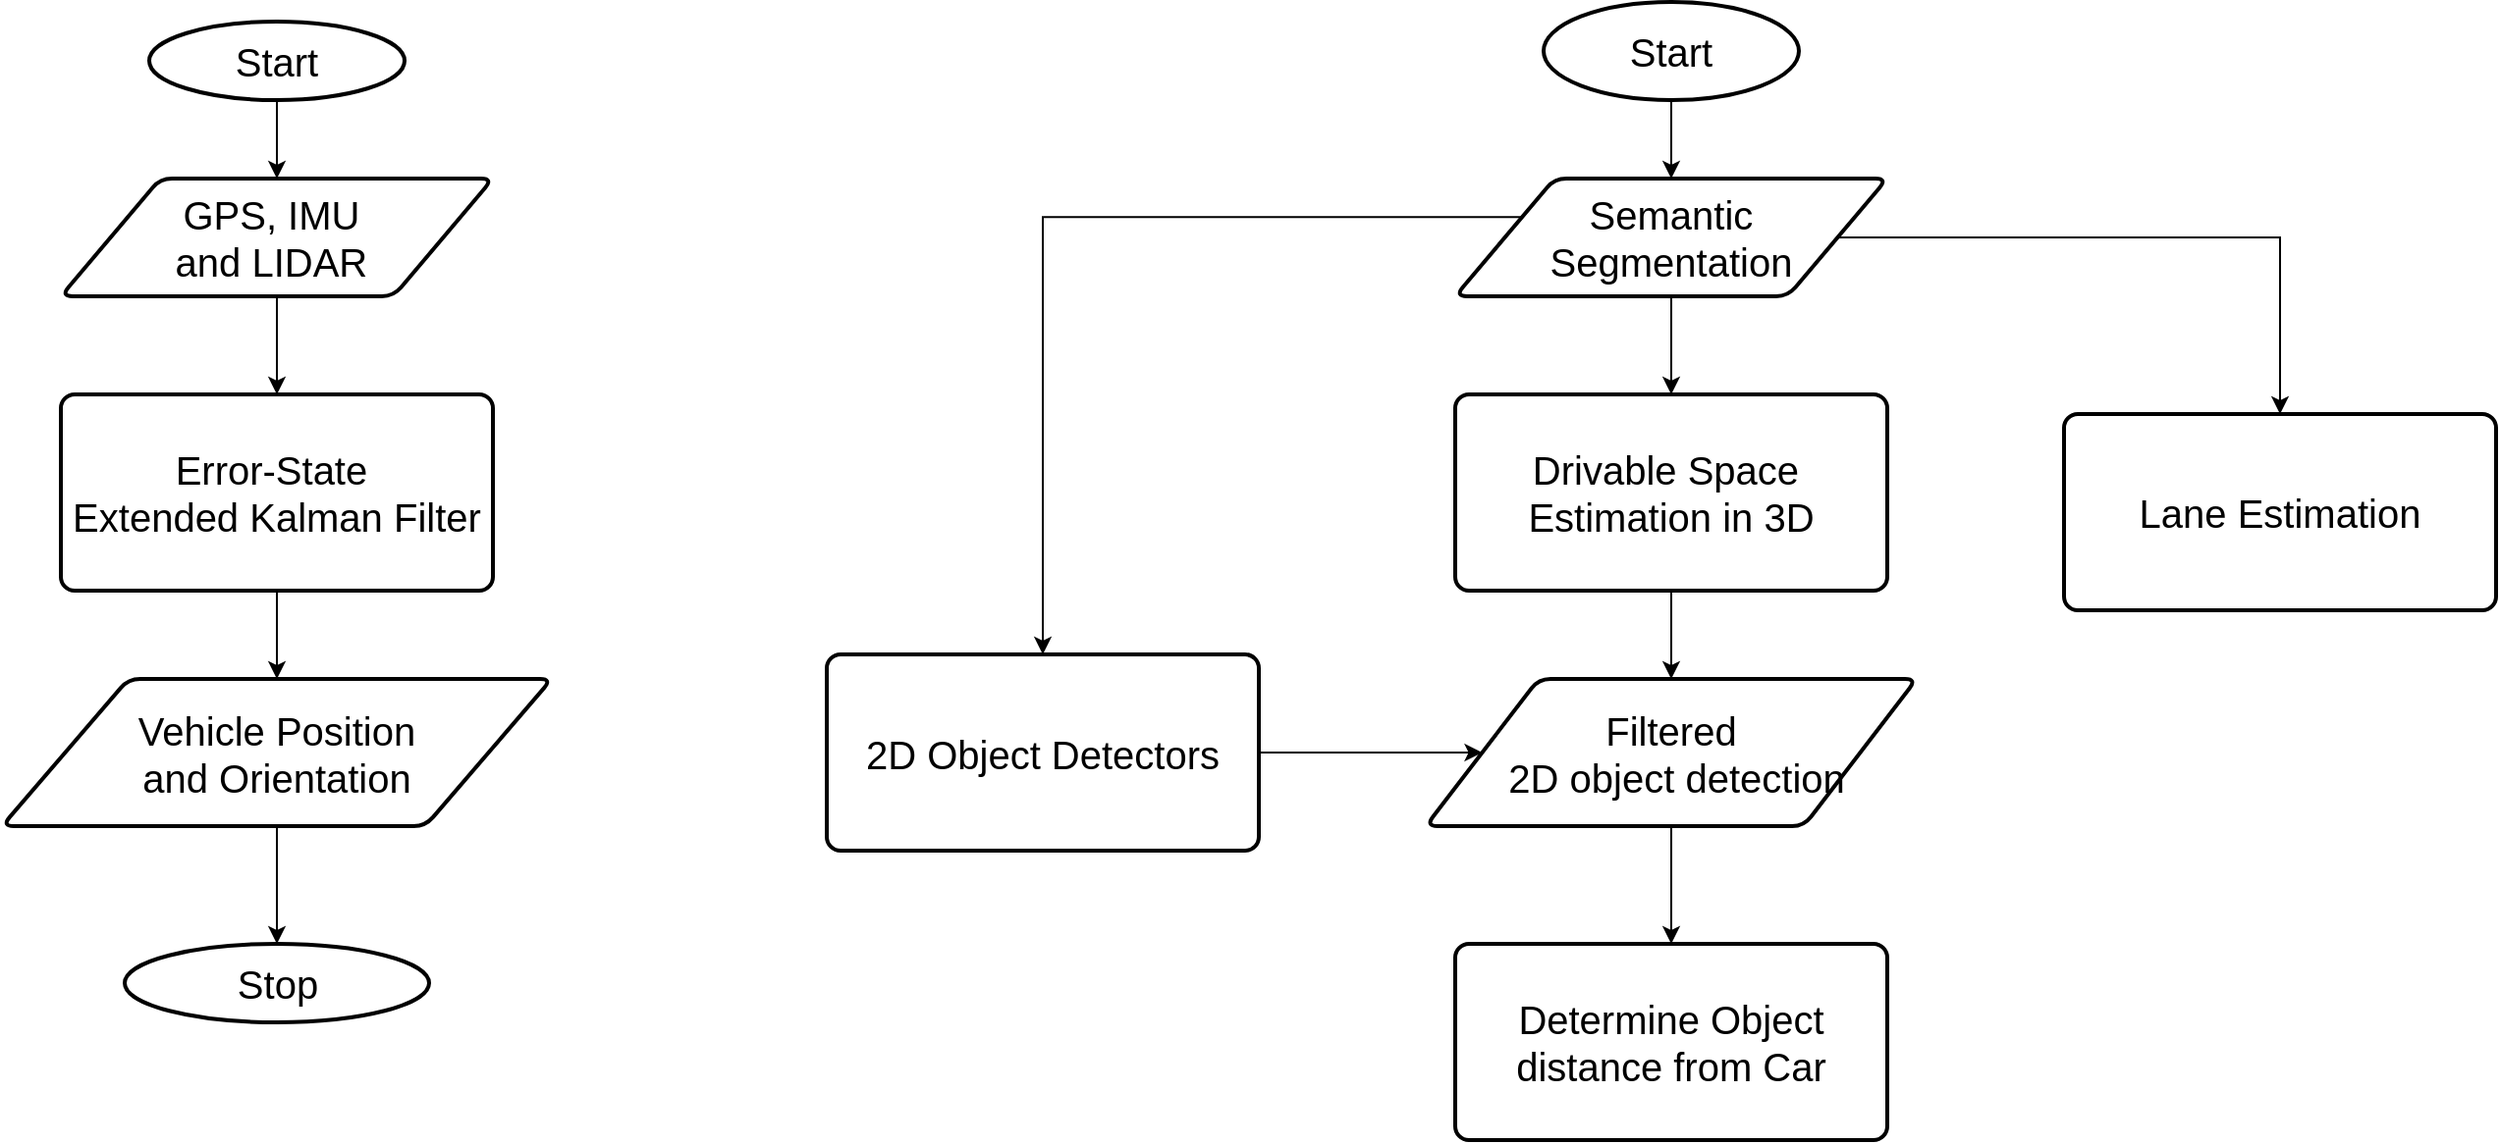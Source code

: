 <mxfile version="13.9.9" type="device" pages="3"><diagram name="Page-1" id="74e2e168-ea6b-b213-b513-2b3c1d86103e"><mxGraphModel dx="3408" dy="1944" grid="1" gridSize="10" guides="1" tooltips="1" connect="1" arrows="1" fold="1" page="1" pageScale="1" pageWidth="1100" pageHeight="850" background="#ffffff" math="0" shadow="0"><root><mxCell id="0"/><mxCell id="1" parent="0"/><mxCell id="M5Vf668zxDPxhqmsixUm-26" style="edgeStyle=orthogonalEdgeStyle;rounded=0;orthogonalLoop=1;jettySize=auto;html=1;exitX=0.5;exitY=1;exitDx=0;exitDy=0;exitPerimeter=0;entryX=0.5;entryY=0;entryDx=0;entryDy=0;fontSize=20;" parent="1" source="M5Vf668zxDPxhqmsixUm-1" target="M5Vf668zxDPxhqmsixUm-2" edge="1"><mxGeometry relative="1" as="geometry"/></mxCell><mxCell id="M5Vf668zxDPxhqmsixUm-1" value="Start" style="strokeWidth=2;html=1;shape=mxgraph.flowchart.start_1;whiteSpace=wrap;fontSize=20;" parent="1" vertex="1"><mxGeometry x="175" y="70" width="130" height="40" as="geometry"/></mxCell><mxCell id="M5Vf668zxDPxhqmsixUm-27" style="edgeStyle=orthogonalEdgeStyle;rounded=0;orthogonalLoop=1;jettySize=auto;html=1;exitX=0.5;exitY=1;exitDx=0;exitDy=0;entryX=0.5;entryY=0;entryDx=0;entryDy=0;fontSize=20;" parent="1" source="M5Vf668zxDPxhqmsixUm-2" target="M5Vf668zxDPxhqmsixUm-3" edge="1"><mxGeometry relative="1" as="geometry"/></mxCell><mxCell id="M5Vf668zxDPxhqmsixUm-2" value="GPS, IMU&amp;nbsp;&lt;br&gt;and LIDAR&amp;nbsp;" style="shape=parallelogram;html=1;strokeWidth=2;perimeter=parallelogramPerimeter;whiteSpace=wrap;rounded=1;arcSize=12;size=0.23;fontSize=20;" parent="1" vertex="1"><mxGeometry x="130" y="150" width="220" height="60" as="geometry"/></mxCell><mxCell id="M5Vf668zxDPxhqmsixUm-28" style="edgeStyle=orthogonalEdgeStyle;rounded=0;orthogonalLoop=1;jettySize=auto;html=1;exitX=0.5;exitY=1;exitDx=0;exitDy=0;entryX=0.5;entryY=0;entryDx=0;entryDy=0;fontSize=20;" parent="1" source="M5Vf668zxDPxhqmsixUm-3" target="M5Vf668zxDPxhqmsixUm-7" edge="1"><mxGeometry relative="1" as="geometry"/></mxCell><mxCell id="M5Vf668zxDPxhqmsixUm-3" value="Error-State&amp;nbsp;&lt;br style=&quot;font-size: 20px&quot;&gt;Extended Kalman Filter" style="rounded=1;whiteSpace=wrap;html=1;absoluteArcSize=1;arcSize=14;strokeWidth=2;fontSize=20;" parent="1" vertex="1"><mxGeometry x="130" y="260" width="220" height="100" as="geometry"/></mxCell><mxCell id="M5Vf668zxDPxhqmsixUm-4" value="Stop" style="strokeWidth=2;html=1;shape=mxgraph.flowchart.start_1;whiteSpace=wrap;fontSize=20;" parent="1" vertex="1"><mxGeometry x="162.5" y="540" width="155" height="40" as="geometry"/></mxCell><mxCell id="M5Vf668zxDPxhqmsixUm-29" style="edgeStyle=orthogonalEdgeStyle;rounded=0;orthogonalLoop=1;jettySize=auto;html=1;exitX=0.5;exitY=1;exitDx=0;exitDy=0;entryX=0.5;entryY=0;entryDx=0;entryDy=0;entryPerimeter=0;fontSize=20;" parent="1" source="M5Vf668zxDPxhqmsixUm-7" target="M5Vf668zxDPxhqmsixUm-4" edge="1"><mxGeometry relative="1" as="geometry"/></mxCell><mxCell id="M5Vf668zxDPxhqmsixUm-7" value="Vehicle Position &lt;br style=&quot;font-size: 20px;&quot;&gt;and Orientation" style="shape=parallelogram;html=1;strokeWidth=2;perimeter=parallelogramPerimeter;whiteSpace=wrap;rounded=1;arcSize=12;size=0.23;fontSize=20;" parent="1" vertex="1"><mxGeometry x="100" y="405" width="280" height="75" as="geometry"/></mxCell><mxCell id="M5Vf668zxDPxhqmsixUm-25" style="edgeStyle=orthogonalEdgeStyle;rounded=0;orthogonalLoop=1;jettySize=auto;html=1;exitX=0.5;exitY=1;exitDx=0;exitDy=0;exitPerimeter=0;entryX=0.5;entryY=0;entryDx=0;entryDy=0;fontSize=20;" parent="1" source="M5Vf668zxDPxhqmsixUm-8" target="M5Vf668zxDPxhqmsixUm-9" edge="1"><mxGeometry relative="1" as="geometry"/></mxCell><mxCell id="M5Vf668zxDPxhqmsixUm-8" value="Start" style="strokeWidth=2;html=1;shape=mxgraph.flowchart.start_1;whiteSpace=wrap;fontSize=20;" parent="1" vertex="1"><mxGeometry x="885" y="60" width="130" height="50" as="geometry"/></mxCell><mxCell id="M5Vf668zxDPxhqmsixUm-17" style="edgeStyle=orthogonalEdgeStyle;rounded=0;orthogonalLoop=1;jettySize=auto;html=1;exitX=0;exitY=0.25;exitDx=0;exitDy=0;entryX=0.5;entryY=0;entryDx=0;entryDy=0;fontSize=20;" parent="1" source="M5Vf668zxDPxhqmsixUm-9" target="M5Vf668zxDPxhqmsixUm-14" edge="1"><mxGeometry relative="1" as="geometry"/></mxCell><mxCell id="M5Vf668zxDPxhqmsixUm-18" style="edgeStyle=orthogonalEdgeStyle;rounded=0;orthogonalLoop=1;jettySize=auto;html=1;exitX=1;exitY=0.5;exitDx=0;exitDy=0;entryX=0.5;entryY=0;entryDx=0;entryDy=0;fontSize=20;" parent="1" source="M5Vf668zxDPxhqmsixUm-9" target="M5Vf668zxDPxhqmsixUm-16" edge="1"><mxGeometry relative="1" as="geometry"/></mxCell><mxCell id="M5Vf668zxDPxhqmsixUm-19" style="edgeStyle=orthogonalEdgeStyle;rounded=0;orthogonalLoop=1;jettySize=auto;html=1;exitX=0.5;exitY=1;exitDx=0;exitDy=0;fontSize=20;" parent="1" source="M5Vf668zxDPxhqmsixUm-9" target="M5Vf668zxDPxhqmsixUm-10" edge="1"><mxGeometry relative="1" as="geometry"/></mxCell><mxCell id="M5Vf668zxDPxhqmsixUm-9" value="Semantic &lt;br style=&quot;font-size: 20px;&quot;&gt;Segmentation" style="shape=parallelogram;html=1;strokeWidth=2;perimeter=parallelogramPerimeter;whiteSpace=wrap;rounded=1;arcSize=12;size=0.23;fontSize=20;" parent="1" vertex="1"><mxGeometry x="840" y="150" width="220" height="60" as="geometry"/></mxCell><mxCell id="M5Vf668zxDPxhqmsixUm-23" style="edgeStyle=orthogonalEdgeStyle;rounded=0;orthogonalLoop=1;jettySize=auto;html=1;exitX=0.5;exitY=1;exitDx=0;exitDy=0;entryX=0.5;entryY=0;entryDx=0;entryDy=0;fontSize=20;" parent="1" source="M5Vf668zxDPxhqmsixUm-10" target="M5Vf668zxDPxhqmsixUm-12" edge="1"><mxGeometry relative="1" as="geometry"/></mxCell><mxCell id="M5Vf668zxDPxhqmsixUm-10" value="Drivable Space&amp;nbsp;&lt;br style=&quot;font-size: 20px&quot;&gt;Estimation in 3D" style="rounded=1;whiteSpace=wrap;html=1;absoluteArcSize=1;arcSize=14;strokeWidth=2;fontSize=20;" parent="1" vertex="1"><mxGeometry x="840" y="260" width="220" height="100" as="geometry"/></mxCell><mxCell id="M5Vf668zxDPxhqmsixUm-22" style="edgeStyle=orthogonalEdgeStyle;rounded=0;orthogonalLoop=1;jettySize=auto;html=1;exitX=0.5;exitY=1;exitDx=0;exitDy=0;entryX=0.5;entryY=0;entryDx=0;entryDy=0;fontSize=20;" parent="1" source="M5Vf668zxDPxhqmsixUm-12" target="M5Vf668zxDPxhqmsixUm-13" edge="1"><mxGeometry relative="1" as="geometry"/></mxCell><mxCell id="M5Vf668zxDPxhqmsixUm-12" value="Filtered&lt;br style=&quot;font-size: 20px;&quot;&gt;&amp;nbsp;2D object detection" style="shape=parallelogram;html=1;strokeWidth=2;perimeter=parallelogramPerimeter;whiteSpace=wrap;rounded=1;arcSize=12;size=0.23;fontSize=20;" parent="1" vertex="1"><mxGeometry x="825" y="405" width="250" height="75" as="geometry"/></mxCell><mxCell id="M5Vf668zxDPxhqmsixUm-13" value="Determine Object distance from Car" style="rounded=1;whiteSpace=wrap;html=1;absoluteArcSize=1;arcSize=14;strokeWidth=2;fontSize=20;" parent="1" vertex="1"><mxGeometry x="840" y="540" width="220" height="100" as="geometry"/></mxCell><mxCell id="M5Vf668zxDPxhqmsixUm-24" style="edgeStyle=orthogonalEdgeStyle;rounded=0;orthogonalLoop=1;jettySize=auto;html=1;exitX=1;exitY=0.5;exitDx=0;exitDy=0;entryX=0;entryY=0.5;entryDx=0;entryDy=0;fontSize=20;" parent="1" source="M5Vf668zxDPxhqmsixUm-14" target="M5Vf668zxDPxhqmsixUm-12" edge="1"><mxGeometry relative="1" as="geometry"/></mxCell><mxCell id="M5Vf668zxDPxhqmsixUm-14" value="2D Object Detectors" style="rounded=1;whiteSpace=wrap;html=1;absoluteArcSize=1;arcSize=14;strokeWidth=2;fontSize=20;" parent="1" vertex="1"><mxGeometry x="520" y="392.5" width="220" height="100" as="geometry"/></mxCell><mxCell id="M5Vf668zxDPxhqmsixUm-16" value="Lane Estimation" style="rounded=1;whiteSpace=wrap;html=1;absoluteArcSize=1;arcSize=14;strokeWidth=2;fontSize=20;" parent="1" vertex="1"><mxGeometry x="1150" y="270" width="220" height="100" as="geometry"/></mxCell></root></mxGraphModel></diagram><diagram id="Dq1YLksjNt79Yadr1YGM" name="Page-2"><mxGraphModel dx="2840" dy="1620" grid="1" gridSize="10" guides="1" tooltips="1" connect="1" arrows="1" fold="1" page="1" pageScale="1" pageWidth="850" pageHeight="1100" math="0" shadow="0"><root><mxCell id="R8JWGDY9cOGjDWuu1tPi-0"/><mxCell id="R8JWGDY9cOGjDWuu1tPi-1" parent="R8JWGDY9cOGjDWuu1tPi-0"/><mxCell id="VlJuhm4wOiDRlK6iGfIe-52" style="edgeStyle=orthogonalEdgeStyle;rounded=0;orthogonalLoop=1;jettySize=auto;html=1;exitX=1;exitY=0.5;exitDx=0;exitDy=0;entryX=0;entryY=0.5;entryDx=0;entryDy=0;fontSize=19;" edge="1" parent="R8JWGDY9cOGjDWuu1tPi-1" source="VlJuhm4wOiDRlK6iGfIe-23" target="VlJuhm4wOiDRlK6iGfIe-24"><mxGeometry relative="1" as="geometry"/></mxCell><mxCell id="VlJuhm4wOiDRlK6iGfIe-23" value="Camera Interface" style="rounded=1;whiteSpace=wrap;html=1;absoluteArcSize=1;arcSize=14;strokeWidth=2;fontSize=20;" vertex="1" parent="R8JWGDY9cOGjDWuu1tPi-1"><mxGeometry x="80" y="70" width="180" height="60" as="geometry"/></mxCell><mxCell id="VlJuhm4wOiDRlK6iGfIe-50" style="edgeStyle=orthogonalEdgeStyle;rounded=0;orthogonalLoop=1;jettySize=auto;html=1;exitX=1;exitY=0.5;exitDx=0;exitDy=0;entryX=0.001;entryY=0.086;entryDx=0;entryDy=0;entryPerimeter=0;fontSize=19;" edge="1" parent="R8JWGDY9cOGjDWuu1tPi-1" source="VlJuhm4wOiDRlK6iGfIe-24" target="VlJuhm4wOiDRlK6iGfIe-25"><mxGeometry relative="1" as="geometry"><Array as="points"><mxPoint x="500" y="98"/><mxPoint x="530" y="98"/></Array></mxGeometry></mxCell><mxCell id="VlJuhm4wOiDRlK6iGfIe-24" value="Vision" style="rounded=1;whiteSpace=wrap;html=1;absoluteArcSize=1;arcSize=14;strokeWidth=2;fontSize=20;" vertex="1" parent="R8JWGDY9cOGjDWuu1tPi-1"><mxGeometry x="293" y="70" width="180" height="60" as="geometry"/></mxCell><mxCell id="VlJuhm4wOiDRlK6iGfIe-55" style="edgeStyle=orthogonalEdgeStyle;rounded=0;orthogonalLoop=1;jettySize=auto;html=1;exitX=1;exitY=0.5;exitDx=0;exitDy=0;fontSize=19;" edge="1" parent="R8JWGDY9cOGjDWuu1tPi-1" source="VlJuhm4wOiDRlK6iGfIe-25"><mxGeometry relative="1" as="geometry"><mxPoint x="700" y="234" as="targetPoint"/><Array as="points"><mxPoint x="662" y="234"/></Array></mxGeometry></mxCell><mxCell id="VlJuhm4wOiDRlK6iGfIe-25" value="Localization &lt;br&gt;and &lt;br&gt;environmental perception" style="rounded=1;whiteSpace=wrap;html=1;absoluteArcSize=1;arcSize=14;strokeWidth=2;fontSize=20;" vertex="1" parent="R8JWGDY9cOGjDWuu1tPi-1"><mxGeometry x="522" y="70" width="140" height="320" as="geometry"/></mxCell><mxCell id="VlJuhm4wOiDRlK6iGfIe-53" style="edgeStyle=orthogonalEdgeStyle;rounded=0;orthogonalLoop=1;jettySize=auto;html=1;exitX=1;exitY=0.5;exitDx=0;exitDy=0;entryX=0;entryY=0.5;entryDx=0;entryDy=0;fontSize=19;" edge="1" parent="R8JWGDY9cOGjDWuu1tPi-1" source="VlJuhm4wOiDRlK6iGfIe-26" target="VlJuhm4wOiDRlK6iGfIe-27"><mxGeometry relative="1" as="geometry"/></mxCell><mxCell id="VlJuhm4wOiDRlK6iGfIe-26" value="IMU&lt;br&gt;Interface" style="rounded=1;whiteSpace=wrap;html=1;absoluteArcSize=1;arcSize=14;strokeWidth=2;fontSize=20;" vertex="1" parent="R8JWGDY9cOGjDWuu1tPi-1"><mxGeometry x="80" y="270" width="180" height="120" as="geometry"/></mxCell><mxCell id="VlJuhm4wOiDRlK6iGfIe-51" style="edgeStyle=orthogonalEdgeStyle;rounded=0;orthogonalLoop=1;jettySize=auto;html=1;exitX=1;exitY=0.5;exitDx=0;exitDy=0;entryX=0.003;entryY=0.828;entryDx=0;entryDy=0;entryPerimeter=0;fontSize=19;" edge="1" parent="R8JWGDY9cOGjDWuu1tPi-1" source="VlJuhm4wOiDRlK6iGfIe-27" target="VlJuhm4wOiDRlK6iGfIe-25"><mxGeometry relative="1" as="geometry"><Array as="points"><mxPoint x="500" y="335"/><mxPoint x="530" y="335"/></Array></mxGeometry></mxCell><mxCell id="VlJuhm4wOiDRlK6iGfIe-27" value="Vehicle&amp;nbsp;&lt;br&gt;State&lt;br&gt;Estimation" style="rounded=1;whiteSpace=wrap;html=1;absoluteArcSize=1;arcSize=14;strokeWidth=2;fontSize=20;align=center;" vertex="1" parent="R8JWGDY9cOGjDWuu1tPi-1"><mxGeometry x="293" y="270" width="180" height="120" as="geometry"/></mxCell><mxCell id="VlJuhm4wOiDRlK6iGfIe-28" value="" style="strokeWidth=2;html=1;shape=mxgraph.flowchart.annotation_2;align=left;labelPosition=right;pointerEvents=1;rotation=-90;fontColor=#FF3333;strokeColor=#FF0000;" vertex="1" parent="R8JWGDY9cOGjDWuu1tPi-1"><mxGeometry x="158.13" y="327.38" width="26.25" height="177.5" as="geometry"/></mxCell><mxCell id="VlJuhm4wOiDRlK6iGfIe-29" value="&lt;font style=&quot;font-size: 22px;&quot;&gt;Sensor Interface&lt;/font&gt;" style="text;html=1;strokeColor=none;fillColor=none;align=center;verticalAlign=middle;whiteSpace=wrap;rounded=0;fontSize=22;fontColor=#FF3333;" vertex="1" parent="R8JWGDY9cOGjDWuu1tPi-1"><mxGeometry x="80" y="423" width="170" height="50" as="geometry"/></mxCell><mxCell id="VlJuhm4wOiDRlK6iGfIe-30" value="" style="strokeWidth=2;html=1;shape=mxgraph.flowchart.annotation_2;align=left;labelPosition=right;pointerEvents=1;rotation=-90;fillColor=#f8cecc;strokeColor=#FF3333;" vertex="1" parent="R8JWGDY9cOGjDWuu1tPi-1"><mxGeometry x="462.11" y="231.36" width="33.13" height="369.53" as="geometry"/></mxCell><mxCell id="VlJuhm4wOiDRlK6iGfIe-31" value="&lt;font style=&quot;font-size: 22px&quot;&gt;Perception&lt;/font&gt;" style="text;html=1;strokeColor=none;fillColor=none;align=center;verticalAlign=middle;whiteSpace=wrap;rounded=0;fontSize=22;fontColor=#FF3333;" vertex="1" parent="R8JWGDY9cOGjDWuu1tPi-1"><mxGeometry x="400" y="433" width="170" height="40" as="geometry"/></mxCell><mxCell id="VlJuhm4wOiDRlK6iGfIe-56" style="edgeStyle=orthogonalEdgeStyle;rounded=0;orthogonalLoop=1;jettySize=auto;html=1;exitX=1;exitY=0.5;exitDx=0;exitDy=0;entryX=0;entryY=0.447;entryDx=0;entryDy=0;entryPerimeter=0;fontSize=19;" edge="1" parent="R8JWGDY9cOGjDWuu1tPi-1" source="VlJuhm4wOiDRlK6iGfIe-32" target="VlJuhm4wOiDRlK6iGfIe-34"><mxGeometry relative="1" as="geometry"><Array as="points"><mxPoint x="890" y="240"/><mxPoint x="920" y="240"/></Array></mxGeometry></mxCell><mxCell id="VlJuhm4wOiDRlK6iGfIe-32" value="Semantic&amp;nbsp;&lt;br&gt;Neural&amp;nbsp;&lt;br&gt;Network" style="rounded=1;whiteSpace=wrap;html=1;absoluteArcSize=1;arcSize=14;strokeWidth=2;fontSize=20;" vertex="1" parent="R8JWGDY9cOGjDWuu1tPi-1"><mxGeometry x="700" y="115" width="140" height="230" as="geometry"/></mxCell><mxCell id="VlJuhm4wOiDRlK6iGfIe-34" value="" style="rounded=0;whiteSpace=wrap;html=1;fontSize=22;align=center;" vertex="1" parent="R8JWGDY9cOGjDWuu1tPi-1"><mxGeometry x="883" y="70" width="280" height="380" as="geometry"/></mxCell><mxCell id="VlJuhm4wOiDRlK6iGfIe-35" value="Mission Planner" style="rounded=1;whiteSpace=wrap;html=1;absoluteArcSize=1;arcSize=14;strokeWidth=2;fontSize=20;align=center;" vertex="1" parent="R8JWGDY9cOGjDWuu1tPi-1"><mxGeometry x="908" y="160" width="230" height="46" as="geometry"/></mxCell><mxCell id="VlJuhm4wOiDRlK6iGfIe-36" value="Behaviour Planner" style="rounded=1;whiteSpace=wrap;html=1;absoluteArcSize=1;arcSize=14;strokeWidth=2;fontSize=20;align=center;" vertex="1" parent="R8JWGDY9cOGjDWuu1tPi-1"><mxGeometry x="908" y="220" width="230" height="46" as="geometry"/></mxCell><mxCell id="VlJuhm4wOiDRlK6iGfIe-37" value="" style="rounded=1;whiteSpace=wrap;html=1;absoluteArcSize=1;arcSize=14;strokeWidth=2;fontSize=20;align=center;" vertex="1" parent="R8JWGDY9cOGjDWuu1tPi-1"><mxGeometry x="908" y="280" width="235" height="160" as="geometry"/></mxCell><mxCell id="VlJuhm4wOiDRlK6iGfIe-38" value="Behaviour &amp;amp; Maneuver planning" style="text;html=1;strokeColor=none;fillColor=none;align=center;verticalAlign=middle;whiteSpace=wrap;rounded=0;fontSize=20;" vertex="1" parent="R8JWGDY9cOGjDWuu1tPi-1"><mxGeometry x="945.5" y="104" width="155" height="20" as="geometry"/></mxCell><mxCell id="VlJuhm4wOiDRlK6iGfIe-41" value="&lt;div style=&quot;text-align: left&quot;&gt;&lt;span&gt;Path&lt;/span&gt;&lt;/div&gt;&lt;span&gt;&lt;div style=&quot;text-align: left&quot;&gt;&lt;span&gt;Planner&lt;/span&gt;&lt;/div&gt;&lt;/span&gt;" style="rounded=0;whiteSpace=wrap;html=1;fontSize=22;align=center;" vertex="1" parent="R8JWGDY9cOGjDWuu1tPi-1"><mxGeometry x="923" y="330" width="100" height="90" as="geometry"/></mxCell><mxCell id="VlJuhm4wOiDRlK6iGfIe-42" value="&lt;div style=&quot;text-align: left; font-size: 19px;&quot;&gt;&lt;font style=&quot;font-size: 19px;&quot;&gt;Velocity&lt;/font&gt;&lt;/div&gt;&lt;font style=&quot;font-size: 19px;&quot;&gt;&lt;div style=&quot;text-align: left; font-size: 19px;&quot;&gt;&lt;span style=&quot;font-size: 19px;&quot;&gt;Profile&lt;/span&gt;&lt;/div&gt;&lt;div style=&quot;text-align: left; font-size: 19px;&quot;&gt;Generator&lt;/div&gt;&lt;/font&gt;" style="rounded=0;whiteSpace=wrap;html=1;fontSize=19;align=center;" vertex="1" parent="R8JWGDY9cOGjDWuu1tPi-1"><mxGeometry x="1033" y="320" width="95" height="100" as="geometry"/></mxCell><mxCell id="VlJuhm4wOiDRlK6iGfIe-43" value="&lt;font style=&quot;font-size: 20px;&quot;&gt;Local planner&lt;/font&gt;" style="text;html=1;strokeColor=none;fillColor=none;align=left;verticalAlign=middle;whiteSpace=wrap;rounded=0;fontSize=20;" vertex="1" parent="R8JWGDY9cOGjDWuu1tPi-1"><mxGeometry x="923" y="286.56" width="145" height="26.87" as="geometry"/></mxCell><mxCell id="VlJuhm4wOiDRlK6iGfIe-58" style="edgeStyle=orthogonalEdgeStyle;rounded=0;orthogonalLoop=1;jettySize=auto;html=1;exitX=0.25;exitY=0;exitDx=0;exitDy=0;entryX=0.086;entryY=0.997;entryDx=0;entryDy=0;entryPerimeter=0;fontSize=12;fontColor=#FF0000;" edge="1" parent="R8JWGDY9cOGjDWuu1tPi-1" source="VlJuhm4wOiDRlK6iGfIe-44" target="VlJuhm4wOiDRlK6iGfIe-34"><mxGeometry relative="1" as="geometry"><Array as="points"><mxPoint x="908" y="485"/></Array></mxGeometry></mxCell><mxCell id="VlJuhm4wOiDRlK6iGfIe-44" value="Vehicle&lt;br&gt;Control" style="rounded=1;whiteSpace=wrap;html=1;absoluteArcSize=1;arcSize=14;strokeWidth=2;fontSize=20;align=center;" vertex="1" parent="R8JWGDY9cOGjDWuu1tPi-1"><mxGeometry x="880" y="480" width="110" height="110" as="geometry"/></mxCell><mxCell id="VlJuhm4wOiDRlK6iGfIe-45" value="Lateral&lt;br&gt;Control" style="rounded=1;whiteSpace=wrap;html=1;absoluteArcSize=1;arcSize=14;strokeWidth=2;fontSize=20;align=center;" vertex="1" parent="R8JWGDY9cOGjDWuu1tPi-1"><mxGeometry x="1020" y="464" width="140" height="50" as="geometry"/></mxCell><mxCell id="VlJuhm4wOiDRlK6iGfIe-46" value="Longitudinal&lt;br&gt;Control" style="rounded=1;whiteSpace=wrap;html=1;absoluteArcSize=1;arcSize=14;strokeWidth=2;fontSize=20;align=center;" vertex="1" parent="R8JWGDY9cOGjDWuu1tPi-1"><mxGeometry x="1020" y="530" width="140" height="100" as="geometry"/></mxCell><mxCell id="VlJuhm4wOiDRlK6iGfIe-48" value="" style="strokeWidth=2;html=1;shape=mxgraph.flowchart.annotation_2;align=left;labelPosition=right;pointerEvents=1;rotation=-90;strokeColor=#FF3333;" vertex="1" parent="R8JWGDY9cOGjDWuu1tPi-1"><mxGeometry x="1009" y="509" width="28" height="280" as="geometry"/></mxCell><mxCell id="VlJuhm4wOiDRlK6iGfIe-49" value="&lt;font style=&quot;font-size: 22px&quot;&gt;Planning and Control&lt;/font&gt;" style="text;html=1;strokeColor=none;fillColor=none;align=center;verticalAlign=middle;whiteSpace=wrap;rounded=0;fontSize=22;fontColor=#FF0000;" vertex="1" parent="R8JWGDY9cOGjDWuu1tPi-1"><mxGeometry x="895.5" y="660" width="255" height="40" as="geometry"/></mxCell><mxCell id="VlJuhm4wOiDRlK6iGfIe-60" style="edgeStyle=orthogonalEdgeStyle;rounded=0;orthogonalLoop=1;jettySize=auto;html=1;exitX=1;exitY=0.5;exitDx=0;exitDy=0;fontSize=19;" edge="1" parent="R8JWGDY9cOGjDWuu1tPi-1"><mxGeometry relative="1" as="geometry"><mxPoint x="990" y="493.88" as="sourcePoint"/><mxPoint x="1020" y="494.13" as="targetPoint"/></mxGeometry></mxCell><mxCell id="VlJuhm4wOiDRlK6iGfIe-61" style="edgeStyle=orthogonalEdgeStyle;rounded=0;orthogonalLoop=1;jettySize=auto;html=1;exitX=1;exitY=0.5;exitDx=0;exitDy=0;fontSize=19;" edge="1" parent="R8JWGDY9cOGjDWuu1tPi-1"><mxGeometry relative="1" as="geometry"><mxPoint x="990" y="580" as="sourcePoint"/><mxPoint x="1020" y="580.25" as="targetPoint"/></mxGeometry></mxCell><mxCell id="VlJuhm4wOiDRlK6iGfIe-62" value="&amp;nbsp;Steering Interface" style="rounded=1;whiteSpace=wrap;html=1;absoluteArcSize=1;arcSize=14;strokeWidth=2;fontSize=20;align=left;" vertex="1" parent="R8JWGDY9cOGjDWuu1tPi-1"><mxGeometry x="1200" y="483" width="200" height="30" as="geometry"/></mxCell><mxCell id="VlJuhm4wOiDRlK6iGfIe-63" value="&amp;nbsp;Accel. Interface" style="rounded=1;whiteSpace=wrap;html=1;absoluteArcSize=1;arcSize=14;strokeWidth=2;fontSize=20;align=left;" vertex="1" parent="R8JWGDY9cOGjDWuu1tPi-1"><mxGeometry x="1200" y="521" width="200" height="28" as="geometry"/></mxCell><mxCell id="VlJuhm4wOiDRlK6iGfIe-64" value="&amp;nbsp;Brake Interface" style="rounded=1;whiteSpace=wrap;html=1;absoluteArcSize=1;arcSize=14;strokeWidth=2;fontSize=20;align=left;" vertex="1" parent="R8JWGDY9cOGjDWuu1tPi-1"><mxGeometry x="1200" y="556" width="200" height="30" as="geometry"/></mxCell><mxCell id="VlJuhm4wOiDRlK6iGfIe-65" value="&amp;nbsp;Gear Shift Interface" style="rounded=1;whiteSpace=wrap;html=1;absoluteArcSize=1;arcSize=14;strokeWidth=2;fontSize=20;align=left;" vertex="1" parent="R8JWGDY9cOGjDWuu1tPi-1"><mxGeometry x="1200" y="594" width="200" height="36" as="geometry"/></mxCell><mxCell id="VlJuhm4wOiDRlK6iGfIe-66" value="" style="strokeWidth=2;html=1;shape=mxgraph.flowchart.annotation_2;align=left;labelPosition=right;pointerEvents=1;rotation=-90;strokeColor=#FF3333;" vertex="1" parent="R8JWGDY9cOGjDWuu1tPi-1"><mxGeometry x="1284" y="538.5" width="28" height="221" as="geometry"/></mxCell><mxCell id="VlJuhm4wOiDRlK6iGfIe-67" value="Actuator Interface" style="text;html=1;strokeColor=none;fillColor=none;align=center;verticalAlign=middle;whiteSpace=wrap;rounded=0;fontSize=22;fontColor=#FF0000;" vertex="1" parent="R8JWGDY9cOGjDWuu1tPi-1"><mxGeometry x="1210" y="660" width="180" height="40" as="geometry"/></mxCell><mxCell id="VlJuhm4wOiDRlK6iGfIe-69" style="edgeStyle=orthogonalEdgeStyle;rounded=0;orthogonalLoop=1;jettySize=auto;html=1;exitX=1.002;exitY=0.361;exitDx=0;exitDy=0;fontSize=19;exitPerimeter=0;" edge="1" parent="R8JWGDY9cOGjDWuu1tPi-1"><mxGeometry relative="1" as="geometry"><mxPoint x="1160.28" y="611.91" as="sourcePoint"/><mxPoint x="1200" y="612.1" as="targetPoint"/></mxGeometry></mxCell><mxCell id="VlJuhm4wOiDRlK6iGfIe-70" style="edgeStyle=orthogonalEdgeStyle;rounded=0;orthogonalLoop=1;jettySize=auto;html=1;exitX=1.002;exitY=0.361;exitDx=0;exitDy=0;fontSize=19;exitPerimeter=0;" edge="1" parent="R8JWGDY9cOGjDWuu1tPi-1"><mxGeometry relative="1" as="geometry"><mxPoint x="1160" y="575.91" as="sourcePoint"/><mxPoint x="1199.72" y="576.1" as="targetPoint"/></mxGeometry></mxCell><mxCell id="VlJuhm4wOiDRlK6iGfIe-71" style="edgeStyle=orthogonalEdgeStyle;rounded=0;orthogonalLoop=1;jettySize=auto;html=1;exitX=1.002;exitY=0.361;exitDx=0;exitDy=0;fontSize=19;exitPerimeter=0;" edge="1" parent="R8JWGDY9cOGjDWuu1tPi-1"><mxGeometry relative="1" as="geometry"><mxPoint x="1160.28" y="537.91" as="sourcePoint"/><mxPoint x="1200" y="538.1" as="targetPoint"/></mxGeometry></mxCell><mxCell id="VlJuhm4wOiDRlK6iGfIe-72" style="edgeStyle=orthogonalEdgeStyle;rounded=0;orthogonalLoop=1;jettySize=auto;html=1;exitX=1.002;exitY=0.361;exitDx=0;exitDy=0;fontSize=19;exitPerimeter=0;" edge="1" parent="R8JWGDY9cOGjDWuu1tPi-1"><mxGeometry relative="1" as="geometry"><mxPoint x="1160.28" y="499.91" as="sourcePoint"/><mxPoint x="1200" y="500.1" as="targetPoint"/></mxGeometry></mxCell></root></mxGraphModel></diagram><diagram id="Mv6ca-j6UZsN3EwrlGFj" name="Page-3"><mxGraphModel dx="2840" dy="1620" grid="1" gridSize="10" guides="1" tooltips="1" connect="1" arrows="1" fold="1" page="1" pageScale="1" pageWidth="850" pageHeight="1100" math="0" shadow="0"><root><mxCell id="rgiF0dBroJQJpocX8t55-0"/><mxCell id="rgiF0dBroJQJpocX8t55-1" parent="rgiF0dBroJQJpocX8t55-0"/><mxCell id="qL3-NvCoBvFcaDU9FKlP-1" value="Start" style="strokeWidth=2;html=1;shape=mxgraph.flowchart.start_1;whiteSpace=wrap;fontSize=20;" vertex="1" parent="rgiF0dBroJQJpocX8t55-1"><mxGeometry x="330" y="30" width="130" height="40" as="geometry"/></mxCell><mxCell id="qL3-NvCoBvFcaDU9FKlP-22" style="edgeStyle=orthogonalEdgeStyle;rounded=0;orthogonalLoop=1;jettySize=auto;html=1;exitX=0.5;exitY=1;exitDx=0;exitDy=0;entryX=0.61;entryY=0.008;entryDx=0;entryDy=0;entryPerimeter=0;fontSize=12;fontColor=#FF0000;" edge="1" parent="rgiF0dBroJQJpocX8t55-1" source="qL3-NvCoBvFcaDU9FKlP-3" target="qL3-NvCoBvFcaDU9FKlP-5"><mxGeometry relative="1" as="geometry"/></mxCell><mxCell id="qL3-NvCoBvFcaDU9FKlP-3" value="Camera Interface" style="shape=parallelogram;html=1;strokeWidth=2;perimeter=parallelogramPerimeter;whiteSpace=wrap;rounded=1;arcSize=12;size=0.23;fontSize=20;" vertex="1" parent="rgiF0dBroJQJpocX8t55-1"><mxGeometry x="140" y="120" width="220" height="60" as="geometry"/></mxCell><mxCell id="qL3-NvCoBvFcaDU9FKlP-24" style="edgeStyle=orthogonalEdgeStyle;rounded=0;orthogonalLoop=1;jettySize=auto;html=1;exitX=0.494;exitY=1.008;exitDx=0;exitDy=0;entryX=0.158;entryY=0.003;entryDx=0;entryDy=0;entryPerimeter=0;fontSize=12;fontColor=#FF0000;exitPerimeter=0;" edge="1" parent="rgiF0dBroJQJpocX8t55-1" source="qL3-NvCoBvFcaDU9FKlP-5" target="qL3-NvCoBvFcaDU9FKlP-10"><mxGeometry relative="1" as="geometry"/></mxCell><mxCell id="qL3-NvCoBvFcaDU9FKlP-5" value="Vision" style="rounded=1;whiteSpace=wrap;html=1;absoluteArcSize=1;arcSize=14;strokeWidth=2;fontSize=20;" vertex="1" parent="rgiF0dBroJQJpocX8t55-1"><mxGeometry x="140" y="218" width="190" height="70" as="geometry"/></mxCell><mxCell id="qL3-NvCoBvFcaDU9FKlP-23" style="edgeStyle=orthogonalEdgeStyle;rounded=0;orthogonalLoop=1;jettySize=auto;html=1;exitX=0.5;exitY=1;exitDx=0;exitDy=0;entryX=0.571;entryY=0;entryDx=0;entryDy=0;entryPerimeter=0;fontSize=12;fontColor=#FF0000;" edge="1" parent="rgiF0dBroJQJpocX8t55-1" source="qL3-NvCoBvFcaDU9FKlP-8" target="qL3-NvCoBvFcaDU9FKlP-9"><mxGeometry relative="1" as="geometry"/></mxCell><mxCell id="qL3-NvCoBvFcaDU9FKlP-8" value="IMU Interface" style="shape=parallelogram;html=1;strokeWidth=2;perimeter=parallelogramPerimeter;whiteSpace=wrap;rounded=1;arcSize=12;size=0.23;fontSize=20;" vertex="1" parent="rgiF0dBroJQJpocX8t55-1"><mxGeometry x="400" y="120" width="240" height="55" as="geometry"/></mxCell><mxCell id="qL3-NvCoBvFcaDU9FKlP-25" style="edgeStyle=orthogonalEdgeStyle;rounded=0;orthogonalLoop=1;jettySize=auto;html=1;exitX=0.5;exitY=1;exitDx=0;exitDy=0;entryX=0.839;entryY=-0.012;entryDx=0;entryDy=0;entryPerimeter=0;fontSize=12;fontColor=#FF0000;" edge="1" parent="rgiF0dBroJQJpocX8t55-1" source="qL3-NvCoBvFcaDU9FKlP-9" target="qL3-NvCoBvFcaDU9FKlP-10"><mxGeometry relative="1" as="geometry"/></mxCell><mxCell id="qL3-NvCoBvFcaDU9FKlP-9" value="Vehicle State Estimation" style="rounded=1;whiteSpace=wrap;html=1;absoluteArcSize=1;arcSize=14;strokeWidth=2;fontSize=20;" vertex="1" parent="rgiF0dBroJQJpocX8t55-1"><mxGeometry x="400" y="218" width="210" height="70" as="geometry"/></mxCell><mxCell id="qL3-NvCoBvFcaDU9FKlP-32" style="edgeStyle=orthogonalEdgeStyle;rounded=0;orthogonalLoop=1;jettySize=auto;html=1;exitX=0.5;exitY=1;exitDx=0;exitDy=0;fontSize=12;fontColor=#FF0000;" edge="1" parent="rgiF0dBroJQJpocX8t55-1" source="qL3-NvCoBvFcaDU9FKlP-10" target="qL3-NvCoBvFcaDU9FKlP-11"><mxGeometry relative="1" as="geometry"><Array as="points"><mxPoint x="380" y="410"/></Array></mxGeometry></mxCell><mxCell id="qL3-NvCoBvFcaDU9FKlP-10" value="Localization and environmental &lt;br&gt;perception" style="rounded=1;whiteSpace=wrap;html=1;absoluteArcSize=1;arcSize=14;strokeWidth=2;fontSize=20;" vertex="1" parent="rgiF0dBroJQJpocX8t55-1"><mxGeometry x="170" y="328" width="400" height="82" as="geometry"/></mxCell><mxCell id="qL3-NvCoBvFcaDU9FKlP-27" style="edgeStyle=orthogonalEdgeStyle;rounded=0;orthogonalLoop=1;jettySize=auto;html=1;exitX=0.5;exitY=1;exitDx=0;exitDy=0;entryX=0.5;entryY=0;entryDx=0;entryDy=0;fontSize=12;fontColor=#FF0000;" edge="1" parent="rgiF0dBroJQJpocX8t55-1" source="qL3-NvCoBvFcaDU9FKlP-11" target="qL3-NvCoBvFcaDU9FKlP-12"><mxGeometry relative="1" as="geometry"/></mxCell><mxCell id="qL3-NvCoBvFcaDU9FKlP-11" value="Semantic Neural Network" style="rounded=1;whiteSpace=wrap;html=1;absoluteArcSize=1;arcSize=14;strokeWidth=2;fontSize=20;" vertex="1" parent="rgiF0dBroJQJpocX8t55-1"><mxGeometry x="230" y="449" width="300" height="61" as="geometry"/></mxCell><mxCell id="qL3-NvCoBvFcaDU9FKlP-28" style="edgeStyle=orthogonalEdgeStyle;rounded=0;orthogonalLoop=1;jettySize=auto;html=1;exitX=0.5;exitY=1;exitDx=0;exitDy=0;fontSize=12;fontColor=#FF0000;" edge="1" parent="rgiF0dBroJQJpocX8t55-1" source="qL3-NvCoBvFcaDU9FKlP-12" target="qL3-NvCoBvFcaDU9FKlP-13"><mxGeometry relative="1" as="geometry"/></mxCell><mxCell id="qL3-NvCoBvFcaDU9FKlP-12" value="Mission Planner" style="rounded=1;whiteSpace=wrap;html=1;absoluteArcSize=1;arcSize=14;strokeWidth=2;fontSize=20;" vertex="1" parent="rgiF0dBroJQJpocX8t55-1"><mxGeometry x="230" y="550" width="300" height="60" as="geometry"/></mxCell><mxCell id="qL3-NvCoBvFcaDU9FKlP-29" style="edgeStyle=orthogonalEdgeStyle;rounded=0;orthogonalLoop=1;jettySize=auto;html=1;exitX=0.5;exitY=1;exitDx=0;exitDy=0;entryX=0.5;entryY=0;entryDx=0;entryDy=0;fontSize=12;fontColor=#FF0000;" edge="1" parent="rgiF0dBroJQJpocX8t55-1" source="qL3-NvCoBvFcaDU9FKlP-13" target="qL3-NvCoBvFcaDU9FKlP-14"><mxGeometry relative="1" as="geometry"/></mxCell><mxCell id="qL3-NvCoBvFcaDU9FKlP-13" value="Behaviour Planner" style="rounded=1;whiteSpace=wrap;html=1;absoluteArcSize=1;arcSize=14;strokeWidth=2;fontSize=20;" vertex="1" parent="rgiF0dBroJQJpocX8t55-1"><mxGeometry x="230" y="650" width="300" height="60" as="geometry"/></mxCell><mxCell id="qL3-NvCoBvFcaDU9FKlP-30" style="edgeStyle=orthogonalEdgeStyle;rounded=0;orthogonalLoop=1;jettySize=auto;html=1;exitX=0.5;exitY=1;exitDx=0;exitDy=0;entryX=0.5;entryY=0;entryDx=0;entryDy=0;fontSize=12;fontColor=#FF0000;" edge="1" parent="rgiF0dBroJQJpocX8t55-1" source="qL3-NvCoBvFcaDU9FKlP-14" target="qL3-NvCoBvFcaDU9FKlP-15"><mxGeometry relative="1" as="geometry"/></mxCell><mxCell id="qL3-NvCoBvFcaDU9FKlP-14" value="Local Planner" style="rounded=1;whiteSpace=wrap;html=1;absoluteArcSize=1;arcSize=14;strokeWidth=2;fontSize=20;" vertex="1" parent="rgiF0dBroJQJpocX8t55-1"><mxGeometry x="230" y="750" width="300" height="60" as="geometry"/></mxCell><mxCell id="qL3-NvCoBvFcaDU9FKlP-15" value="Vehicle Control" style="rounded=1;whiteSpace=wrap;html=1;absoluteArcSize=1;arcSize=14;strokeWidth=2;fontSize=20;" vertex="1" parent="rgiF0dBroJQJpocX8t55-1"><mxGeometry x="230" y="850" width="300" height="60" as="geometry"/></mxCell><mxCell id="qL3-NvCoBvFcaDU9FKlP-16" value="Lateral Control" style="shape=parallelogram;html=1;strokeWidth=2;perimeter=parallelogramPerimeter;whiteSpace=wrap;rounded=1;arcSize=12;size=0.23;fontSize=20;" vertex="1" parent="rgiF0dBroJQJpocX8t55-1"><mxGeometry x="150" y="966" width="220" height="59" as="geometry"/></mxCell><mxCell id="qL3-NvCoBvFcaDU9FKlP-18" value="Longitudinal &lt;br&gt;Control" style="shape=parallelogram;html=1;strokeWidth=2;perimeter=parallelogramPerimeter;whiteSpace=wrap;rounded=1;arcSize=12;size=0.23;fontSize=20;" vertex="1" parent="rgiF0dBroJQJpocX8t55-1"><mxGeometry x="380" y="967" width="220" height="60" as="geometry"/></mxCell><mxCell id="qL3-NvCoBvFcaDU9FKlP-20" value="" style="endArrow=classic;html=1;fontSize=12;fontColor=#FF0000;exitX=0.145;exitY=0.855;exitDx=0;exitDy=0;exitPerimeter=0;" edge="1" parent="rgiF0dBroJQJpocX8t55-1" source="qL3-NvCoBvFcaDU9FKlP-1" target="qL3-NvCoBvFcaDU9FKlP-3"><mxGeometry width="50" height="50" relative="1" as="geometry"><mxPoint x="260" y="70" as="sourcePoint"/><mxPoint x="380" y="90" as="targetPoint"/></mxGeometry></mxCell><mxCell id="qL3-NvCoBvFcaDU9FKlP-21" value="" style="endArrow=classic;html=1;fontSize=12;fontColor=#FF0000;exitX=0.855;exitY=0.855;exitDx=0;exitDy=0;exitPerimeter=0;entryX=0.5;entryY=0;entryDx=0;entryDy=0;" edge="1" parent="rgiF0dBroJQJpocX8t55-1" source="qL3-NvCoBvFcaDU9FKlP-1" target="qL3-NvCoBvFcaDU9FKlP-8"><mxGeometry width="50" height="50" relative="1" as="geometry"><mxPoint x="594.29" y="50.0" as="sourcePoint"/><mxPoint x="530.003" y="105.8" as="targetPoint"/></mxGeometry></mxCell><mxCell id="qL3-NvCoBvFcaDU9FKlP-33" value="" style="endArrow=classic;html=1;fontSize=12;fontColor=#FF0000;exitX=0.145;exitY=0.855;exitDx=0;exitDy=0;exitPerimeter=0;" edge="1" parent="rgiF0dBroJQJpocX8t55-1"><mxGeometry width="50" height="50" relative="1" as="geometry"><mxPoint x="344.29" y="910" as="sourcePoint"/><mxPoint x="280.003" y="965.8" as="targetPoint"/></mxGeometry></mxCell><mxCell id="qL3-NvCoBvFcaDU9FKlP-34" value="" style="endArrow=classic;html=1;fontSize=12;fontColor=#FF0000;" edge="1" parent="rgiF0dBroJQJpocX8t55-1"><mxGeometry width="50" height="50" relative="1" as="geometry"><mxPoint x="440" y="911" as="sourcePoint"/><mxPoint x="508.003" y="967.0" as="targetPoint"/></mxGeometry></mxCell></root></mxGraphModel></diagram></mxfile>